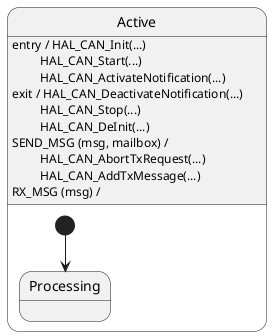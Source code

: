 {
  "sha1": "5phcxuz9sf6wk5k3zid8tluds4wzlea",
  "insertion": {
    "when": "2024-05-30T20:48:20.782Z",
    "url": "http://forum.plantuml.net/8264/formatting-state-actions-sometimes-doesnt-work",
    "user": "plantuml@gmail.com"
  }
}
@startuml
state Active {
Active: entry / HAL_CAN_Init(...) \n\t HAL_CAN_Start(...) \n\t HAL_CAN_ActivateNotification(...)
Active: exit / HAL_CAN_DeactivateNotification(...) \n\t HAL_CAN_Stop(...) \n\t HAL_CAN_DeInit(...)
Active: SEND_MSG (msg, mailbox) / \
\n\t HAL_CAN_AbortTxRequest(...) \
\n\t HAL_CAN_AddTxMessage(...)
Active: RX_MSG (msg) / \

[*] --> Processing
}
@enduml
